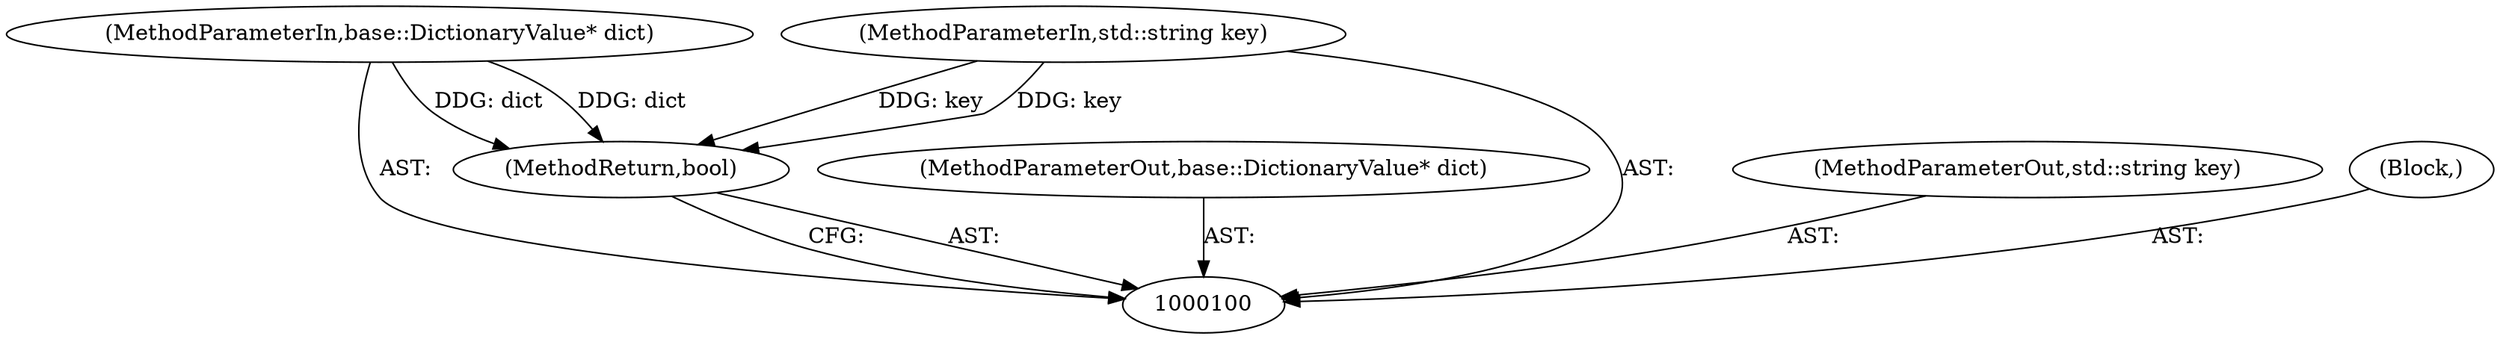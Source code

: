 digraph "0_Chrome_283fb25624bf253d120708152e23cf9143519198" {
"1000104" [label="(MethodReturn,bool)"];
"1000101" [label="(MethodParameterIn,base::DictionaryValue* dict)"];
"1000110" [label="(MethodParameterOut,base::DictionaryValue* dict)"];
"1000102" [label="(MethodParameterIn,std::string key)"];
"1000111" [label="(MethodParameterOut,std::string key)"];
"1000103" [label="(Block,)"];
"1000104" -> "1000100"  [label="AST: "];
"1000104" -> "1000100"  [label="CFG: "];
"1000102" -> "1000104"  [label="DDG: key"];
"1000101" -> "1000104"  [label="DDG: dict"];
"1000101" -> "1000100"  [label="AST: "];
"1000101" -> "1000104"  [label="DDG: dict"];
"1000110" -> "1000100"  [label="AST: "];
"1000102" -> "1000100"  [label="AST: "];
"1000102" -> "1000104"  [label="DDG: key"];
"1000111" -> "1000100"  [label="AST: "];
"1000103" -> "1000100"  [label="AST: "];
}
